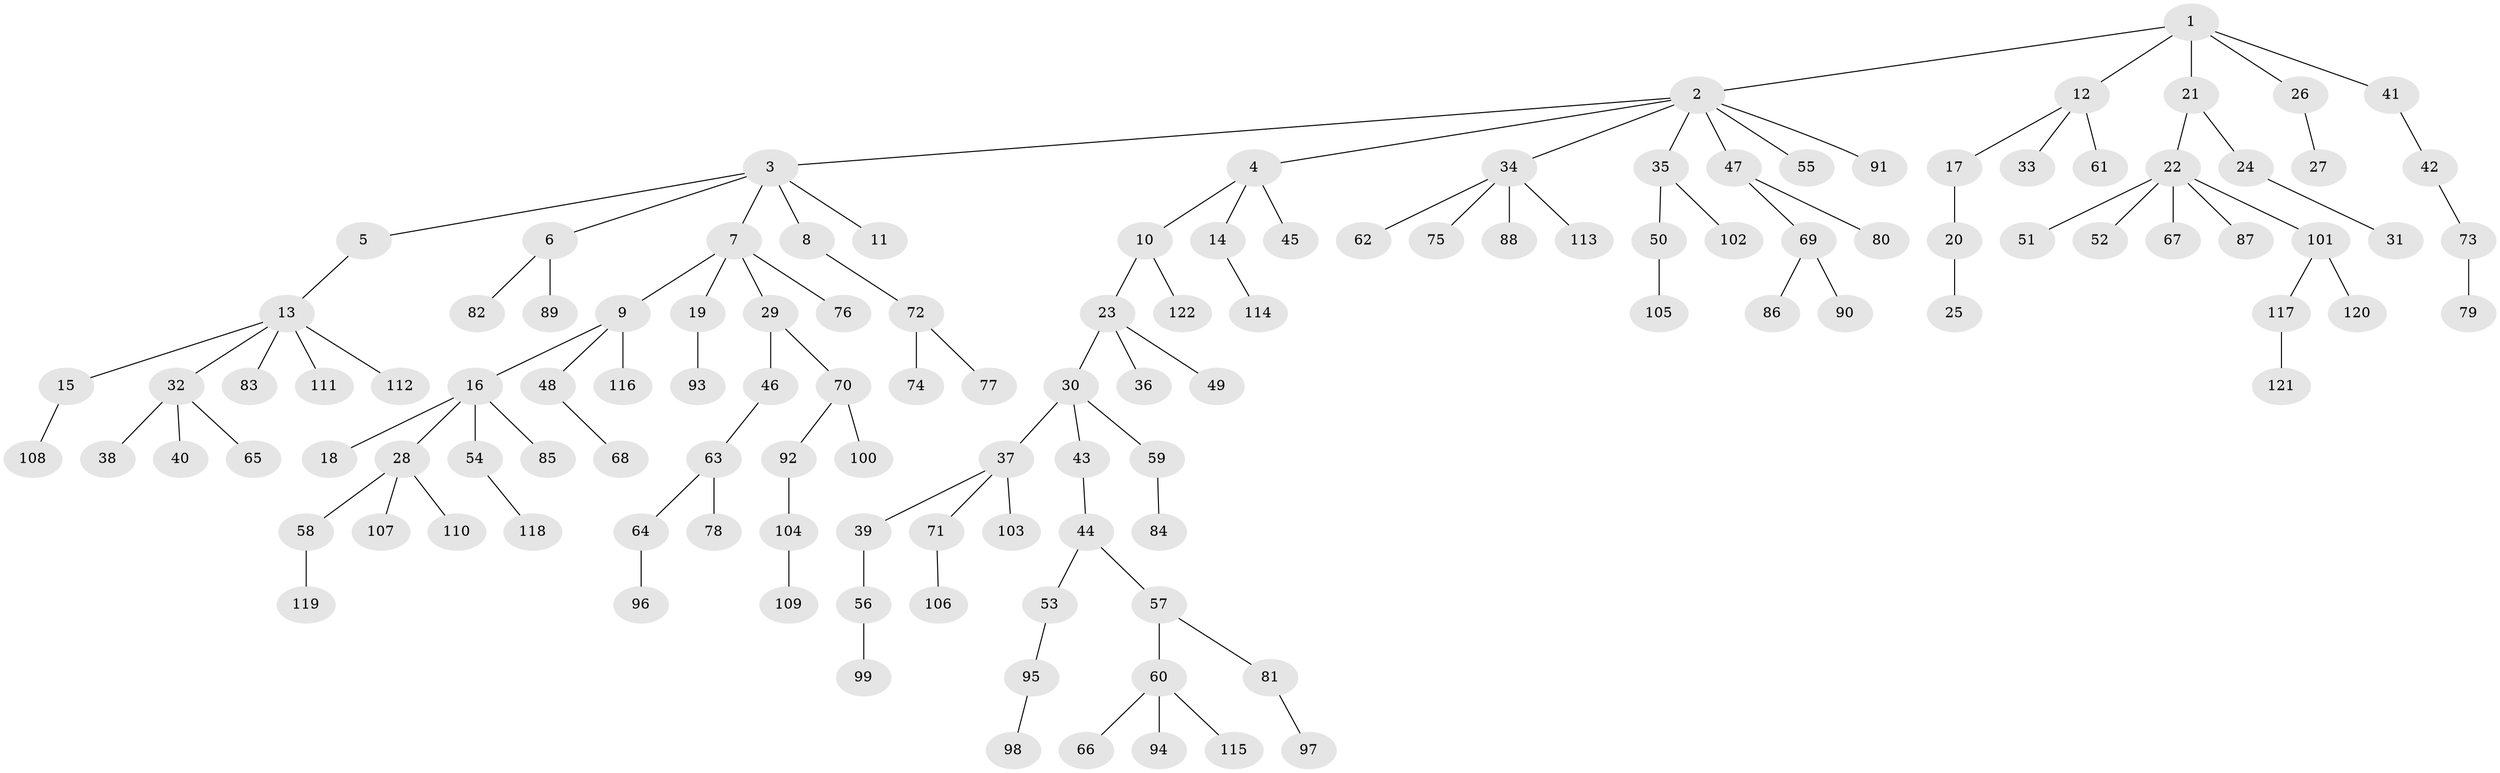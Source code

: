 // Generated by graph-tools (version 1.1) at 2025/52/03/09/25 04:52:50]
// undirected, 122 vertices, 121 edges
graph export_dot {
graph [start="1"]
  node [color=gray90,style=filled];
  1;
  2;
  3;
  4;
  5;
  6;
  7;
  8;
  9;
  10;
  11;
  12;
  13;
  14;
  15;
  16;
  17;
  18;
  19;
  20;
  21;
  22;
  23;
  24;
  25;
  26;
  27;
  28;
  29;
  30;
  31;
  32;
  33;
  34;
  35;
  36;
  37;
  38;
  39;
  40;
  41;
  42;
  43;
  44;
  45;
  46;
  47;
  48;
  49;
  50;
  51;
  52;
  53;
  54;
  55;
  56;
  57;
  58;
  59;
  60;
  61;
  62;
  63;
  64;
  65;
  66;
  67;
  68;
  69;
  70;
  71;
  72;
  73;
  74;
  75;
  76;
  77;
  78;
  79;
  80;
  81;
  82;
  83;
  84;
  85;
  86;
  87;
  88;
  89;
  90;
  91;
  92;
  93;
  94;
  95;
  96;
  97;
  98;
  99;
  100;
  101;
  102;
  103;
  104;
  105;
  106;
  107;
  108;
  109;
  110;
  111;
  112;
  113;
  114;
  115;
  116;
  117;
  118;
  119;
  120;
  121;
  122;
  1 -- 2;
  1 -- 12;
  1 -- 21;
  1 -- 26;
  1 -- 41;
  2 -- 3;
  2 -- 4;
  2 -- 34;
  2 -- 35;
  2 -- 47;
  2 -- 55;
  2 -- 91;
  3 -- 5;
  3 -- 6;
  3 -- 7;
  3 -- 8;
  3 -- 11;
  4 -- 10;
  4 -- 14;
  4 -- 45;
  5 -- 13;
  6 -- 82;
  6 -- 89;
  7 -- 9;
  7 -- 19;
  7 -- 29;
  7 -- 76;
  8 -- 72;
  9 -- 16;
  9 -- 48;
  9 -- 116;
  10 -- 23;
  10 -- 122;
  12 -- 17;
  12 -- 33;
  12 -- 61;
  13 -- 15;
  13 -- 32;
  13 -- 83;
  13 -- 111;
  13 -- 112;
  14 -- 114;
  15 -- 108;
  16 -- 18;
  16 -- 28;
  16 -- 54;
  16 -- 85;
  17 -- 20;
  19 -- 93;
  20 -- 25;
  21 -- 22;
  21 -- 24;
  22 -- 51;
  22 -- 52;
  22 -- 67;
  22 -- 87;
  22 -- 101;
  23 -- 30;
  23 -- 36;
  23 -- 49;
  24 -- 31;
  26 -- 27;
  28 -- 58;
  28 -- 107;
  28 -- 110;
  29 -- 46;
  29 -- 70;
  30 -- 37;
  30 -- 43;
  30 -- 59;
  32 -- 38;
  32 -- 40;
  32 -- 65;
  34 -- 62;
  34 -- 75;
  34 -- 88;
  34 -- 113;
  35 -- 50;
  35 -- 102;
  37 -- 39;
  37 -- 71;
  37 -- 103;
  39 -- 56;
  41 -- 42;
  42 -- 73;
  43 -- 44;
  44 -- 53;
  44 -- 57;
  46 -- 63;
  47 -- 69;
  47 -- 80;
  48 -- 68;
  50 -- 105;
  53 -- 95;
  54 -- 118;
  56 -- 99;
  57 -- 60;
  57 -- 81;
  58 -- 119;
  59 -- 84;
  60 -- 66;
  60 -- 94;
  60 -- 115;
  63 -- 64;
  63 -- 78;
  64 -- 96;
  69 -- 86;
  69 -- 90;
  70 -- 92;
  70 -- 100;
  71 -- 106;
  72 -- 74;
  72 -- 77;
  73 -- 79;
  81 -- 97;
  92 -- 104;
  95 -- 98;
  101 -- 117;
  101 -- 120;
  104 -- 109;
  117 -- 121;
}
